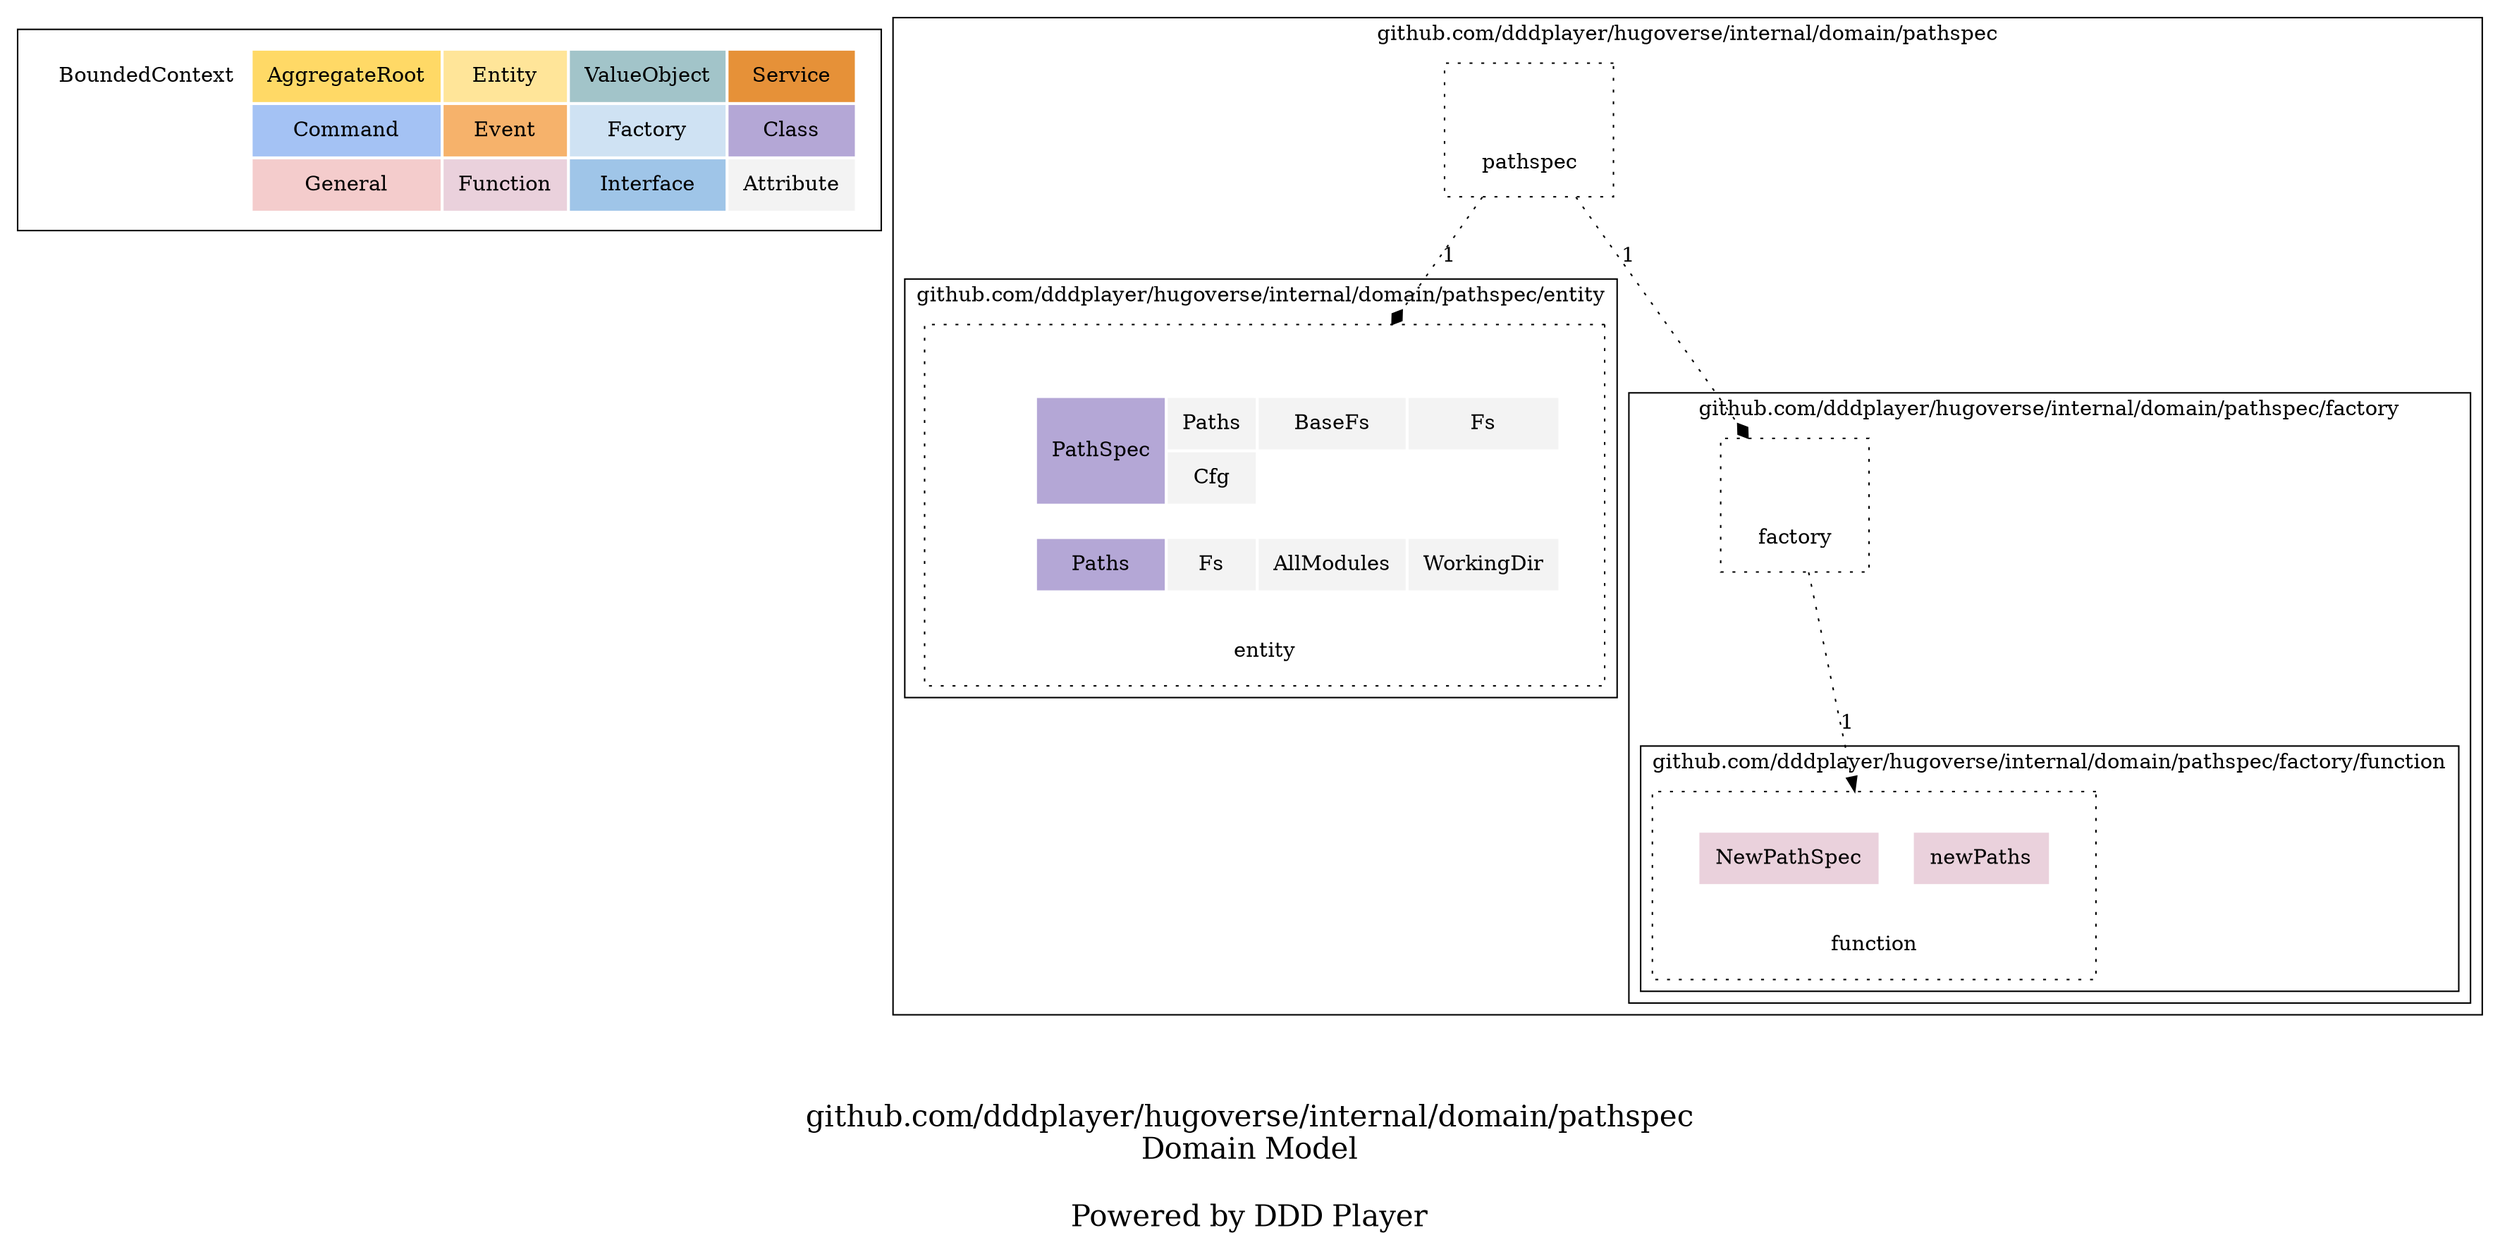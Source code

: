 digraph {
	node [style=dotted shape=rect]

    subgraph cluster_ddd_concept{
		node [color=white]

        ddd_concept [label=<
        <table border="0" cellpadding="10">
		<tr>
			<td bgcolor="#ffffff00" rowspan="1" colspan="1">BoundedContext</td>
			<td bgcolor="#ffd966ff" rowspan="1" colspan="1">AggregateRoot</td>
			<td bgcolor="#ffe599ff" rowspan="1" colspan="1">Entity</td>
			<td bgcolor="#a2c4c9ff" rowspan="1" colspan="1">ValueObject</td>
			<td bgcolor="#e69138ff" rowspan="1" colspan="1">Service</td>
		</tr>
		<tr>
			<td bgcolor="white" rowspan="1" colspan="1"></td>
			<td bgcolor="#a4c2f4ff" rowspan="1" colspan="1">Command</td>
			<td bgcolor="#f6b26bff" rowspan="1" colspan="1">Event</td>
			<td bgcolor="#cfe2f3ff" rowspan="1" colspan="1">Factory</td>
			<td bgcolor="#b4a7d6ff" rowspan="1" colspan="1">Class</td>
			
		</tr>
		<tr>
			<td bgcolor="white" rowspan="1" colspan="1"></td>
			<td bgcolor="#f4ccccff" rowspan="1" colspan="1">General</td>
			<td bgcolor="#ead1dcff" rowspan="1" colspan="1">Function</td>
			<td bgcolor="#9fc5e8ff" rowspan="1" colspan="1">Interface</td>
			<td bgcolor="#f3f3f3ff" rowspan="1" colspan="1">Attribute</td>
		</tr>
        </table>
        > ]
	}

    
		subgraph cluster_demwjcF {
	
		
    	demwjcF [label=<
        <table border="0" cellpadding="10">
			
				<tr>
		
			<td port="first_blank_row" bgcolor="white" rowspan="1" colspan="1"></td>
	</tr>
				<tr>
		
			<td port="" bgcolor="white" rowspan="1" colspan="1"></td>
	</tr>
				<tr>
		
			<td port="" bgcolor="white" rowspan="1" colspan="6">pathspec</td>
	</tr>
        </table>
        > ]
	

	label = "github.com/dddplayer/hugoverse/internal/domain/pathspec"

	
		subgraph cluster_dc3VyZz {
	
		
    	dc3VyZz [label=<
        <table border="0" cellpadding="10">
			
				<tr>
		
			<td port="first_blank_row" bgcolor="white" rowspan="1" colspan="1"></td>
	</tr>
				<tr>
		
			<td port="" bgcolor="white" rowspan="1" colspan="1"></td>
	</tr>
				<tr>
		
			<td port="" bgcolor="white" rowspan="1" colspan="1"></td>
			<td port="" bgcolor="white" rowspan="1" colspan="1"></td>
			<td port="" bgcolor="white" rowspan="1" colspan="1"></td>
			<td port="dcdTe9o" bgcolor="#b4a7d6ff" rowspan="2" colspan="1">PathSpec</td>
			<td port="dc2Dp95" bgcolor="#f3f3f3ff" rowspan="1" colspan="1">Paths</td>
			<td port="dcVRE7f" bgcolor="#f3f3f3ff" rowspan="1" colspan="1">BaseFs</td>
			<td port="ddbsFew" bgcolor="#f3f3f3ff" rowspan="1" colspan="1">Fs</td>
			<td port="" bgcolor="white" rowspan="1" colspan="1"></td>
	</tr>
				<tr>
		
			<td port="" bgcolor="white" rowspan="1" colspan="1"></td>
			<td port="" bgcolor="white" rowspan="1" colspan="1"></td>
			<td port="" bgcolor="white" rowspan="1" colspan="1"></td>
			<td port="dbPHT4r" bgcolor="#f3f3f3ff" rowspan="1" colspan="1">Cfg</td>
			<td port="" bgcolor="white" rowspan="1" colspan="1"></td>
			<td port="" bgcolor="white" rowspan="1" colspan="1"></td>
			<td port="" bgcolor="white" rowspan="1" colspan="1"></td>
	</tr>
				<tr>
		
			<td port="" bgcolor="white" rowspan="1" colspan="1"></td>
	</tr>
				<tr>
		
			<td port="" bgcolor="white" rowspan="1" colspan="1"></td>
			<td port="" bgcolor="white" rowspan="1" colspan="1"></td>
			<td port="" bgcolor="white" rowspan="1" colspan="1"></td>
			<td port="dcC5dX2" bgcolor="#b4a7d6ff" rowspan="1" colspan="1">Paths</td>
			<td port="dCKZ0" bgcolor="#f3f3f3ff" rowspan="1" colspan="1">Fs</td>
			<td port="ddkotw9" bgcolor="#f3f3f3ff" rowspan="1" colspan="1">AllModules</td>
			<td port="ddFb0A7" bgcolor="#f3f3f3ff" rowspan="1" colspan="1">WorkingDir</td>
			<td port="" bgcolor="white" rowspan="1" colspan="1"></td>
	</tr>
				<tr>
		
			<td port="" bgcolor="white" rowspan="1" colspan="1"></td>
	</tr>
				<tr>
		
			<td port="" bgcolor="white" rowspan="1" colspan="8">entity</td>
	</tr>
        </table>
        > ]
	

	label = "github.com/dddplayer/hugoverse/internal/domain/pathspec/entity"

	
    }
		subgraph cluster_dbae8za {
	
		
    	dbae8za [label=<
        <table border="0" cellpadding="10">
			
				<tr>
		
			<td port="first_blank_row" bgcolor="white" rowspan="1" colspan="1"></td>
	</tr>
				<tr>
		
			<td port="" bgcolor="white" rowspan="1" colspan="1"></td>
	</tr>
				<tr>
		
			<td port="" bgcolor="white" rowspan="1" colspan="6">factory</td>
	</tr>
        </table>
        > ]
	

	label = "github.com/dddplayer/hugoverse/internal/domain/pathspec/factory"

	
		subgraph cluster_dF72rL {
	
		
    	dF72rL [label=<
        <table border="0" cellpadding="10">
			
				<tr>
		
			<td port="first_blank_row" bgcolor="white" rowspan="1" colspan="1"></td>
	</tr>
				<tr>
		
			<td port="" bgcolor="white" rowspan="1" colspan="1"></td>
			<td port="dIrEGN" bgcolor="#ead1dcff" rowspan="1" colspan="2">NewPathSpec</td>
			<td port="" bgcolor="white" rowspan="1" colspan="1"></td>
			<td port="dbnrmrF" bgcolor="#ead1dcff" rowspan="1" colspan="2">newPaths</td>
			<td port="" bgcolor="white" rowspan="1" colspan="1"></td>
	</tr>
				<tr>
		
			<td port="" bgcolor="white" rowspan="1" colspan="1"></td>
	</tr>
				<tr>
		
			<td port="" bgcolor="white" rowspan="1" colspan="7">function</td>
	</tr>
        </table>
        > ]
	

	label = "github.com/dddplayer/hugoverse/internal/domain/pathspec/factory/function"

	
    }
    }
    }
		subgraph cluster_dc3VyZz {
	
		
    	dc3VyZz [label=<
        <table border="0" cellpadding="10">
			
				<tr>
		
			<td port="first_blank_row" bgcolor="white" rowspan="1" colspan="1"></td>
	</tr>
				<tr>
		
			<td port="" bgcolor="white" rowspan="1" colspan="1"></td>
	</tr>
				<tr>
		
			<td port="" bgcolor="white" rowspan="1" colspan="1"></td>
			<td port="" bgcolor="white" rowspan="1" colspan="1"></td>
			<td port="" bgcolor="white" rowspan="1" colspan="1"></td>
			<td port="dcdTe9o" bgcolor="#b4a7d6ff" rowspan="2" colspan="1">PathSpec</td>
			<td port="dc2Dp95" bgcolor="#f3f3f3ff" rowspan="1" colspan="1">Paths</td>
			<td port="dcVRE7f" bgcolor="#f3f3f3ff" rowspan="1" colspan="1">BaseFs</td>
			<td port="ddbsFew" bgcolor="#f3f3f3ff" rowspan="1" colspan="1">Fs</td>
			<td port="" bgcolor="white" rowspan="1" colspan="1"></td>
	</tr>
				<tr>
		
			<td port="" bgcolor="white" rowspan="1" colspan="1"></td>
			<td port="" bgcolor="white" rowspan="1" colspan="1"></td>
			<td port="" bgcolor="white" rowspan="1" colspan="1"></td>
			<td port="dbPHT4r" bgcolor="#f3f3f3ff" rowspan="1" colspan="1">Cfg</td>
			<td port="" bgcolor="white" rowspan="1" colspan="1"></td>
			<td port="" bgcolor="white" rowspan="1" colspan="1"></td>
			<td port="" bgcolor="white" rowspan="1" colspan="1"></td>
	</tr>
				<tr>
		
			<td port="" bgcolor="white" rowspan="1" colspan="1"></td>
	</tr>
				<tr>
		
			<td port="" bgcolor="white" rowspan="1" colspan="1"></td>
			<td port="" bgcolor="white" rowspan="1" colspan="1"></td>
			<td port="" bgcolor="white" rowspan="1" colspan="1"></td>
			<td port="dcC5dX2" bgcolor="#b4a7d6ff" rowspan="1" colspan="1">Paths</td>
			<td port="dCKZ0" bgcolor="#f3f3f3ff" rowspan="1" colspan="1">Fs</td>
			<td port="ddkotw9" bgcolor="#f3f3f3ff" rowspan="1" colspan="1">AllModules</td>
			<td port="ddFb0A7" bgcolor="#f3f3f3ff" rowspan="1" colspan="1">WorkingDir</td>
			<td port="" bgcolor="white" rowspan="1" colspan="1"></td>
	</tr>
				<tr>
		
			<td port="" bgcolor="white" rowspan="1" colspan="1"></td>
	</tr>
				<tr>
		
			<td port="" bgcolor="white" rowspan="1" colspan="8">entity</td>
	</tr>
        </table>
        > ]
	

	label = "github.com/dddplayer/hugoverse/internal/domain/pathspec/entity"

	
    }
		subgraph cluster_dbae8za {
	
		
    	dbae8za [label=<
        <table border="0" cellpadding="10">
			
				<tr>
		
			<td port="first_blank_row" bgcolor="white" rowspan="1" colspan="1"></td>
	</tr>
				<tr>
		
			<td port="" bgcolor="white" rowspan="1" colspan="1"></td>
	</tr>
				<tr>
		
			<td port="" bgcolor="white" rowspan="1" colspan="6">factory</td>
	</tr>
        </table>
        > ]
	

	label = "github.com/dddplayer/hugoverse/internal/domain/pathspec/factory"

	
		subgraph cluster_dF72rL {
	
		
    	dF72rL [label=<
        <table border="0" cellpadding="10">
			
				<tr>
		
			<td port="first_blank_row" bgcolor="white" rowspan="1" colspan="1"></td>
	</tr>
				<tr>
		
			<td port="" bgcolor="white" rowspan="1" colspan="1"></td>
			<td port="dIrEGN" bgcolor="#ead1dcff" rowspan="1" colspan="2">NewPathSpec</td>
			<td port="" bgcolor="white" rowspan="1" colspan="1"></td>
			<td port="dbnrmrF" bgcolor="#ead1dcff" rowspan="1" colspan="2">newPaths</td>
			<td port="" bgcolor="white" rowspan="1" colspan="1"></td>
	</tr>
				<tr>
		
			<td port="" bgcolor="white" rowspan="1" colspan="1"></td>
	</tr>
				<tr>
		
			<td port="" bgcolor="white" rowspan="1" colspan="7">function</td>
	</tr>
        </table>
        > ]
	

	label = "github.com/dddplayer/hugoverse/internal/domain/pathspec/factory/function"

	
    }
    }

	
		dbae8za -> dF72rL  [style=dotted arrowhead=normal label="1" tooltip="factory -> function: \n\n"]
		demwjcF -> dbae8za  [style=dotted arrowhead=diamond label="1" tooltip="pathspec -> factory: \n\n"]
		demwjcF -> dc3VyZz  [style=dotted arrowhead=diamond label="1" tooltip="pathspec -> entity: \n\n"]

	label = "\n\ngithub.com/dddplayer/hugoverse/internal/domain/pathspec\nDomain Model\n\nPowered by DDD Player";
    fontsize=20;
}
